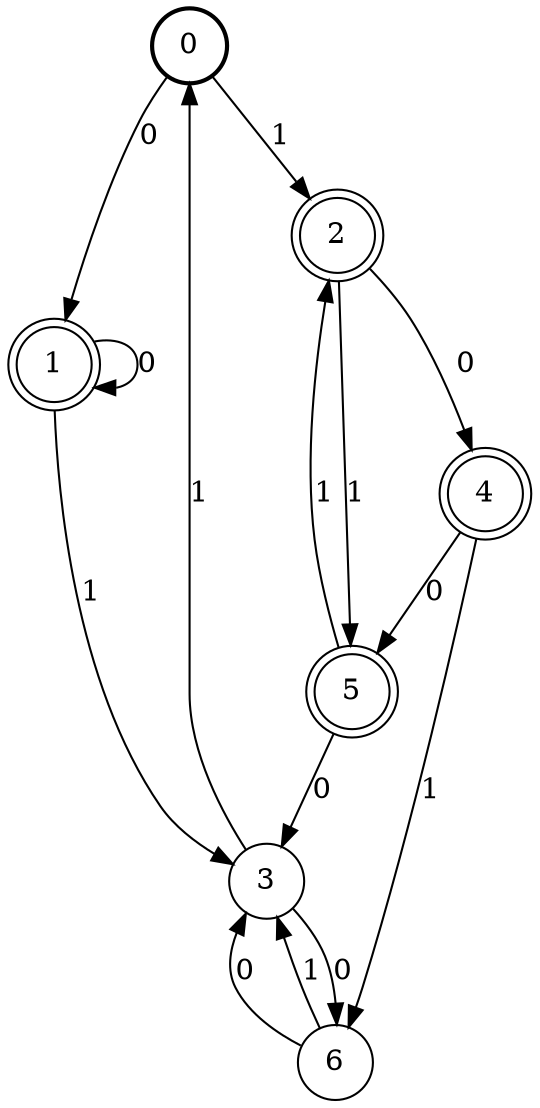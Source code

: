 digraph Automat {
    node [shape = circle];
    0 [style = "bold"];
    0 -> 1 [label = "0"];
    0 -> 2 [label = "1"];
    1 [peripheries=2]
    1 -> 1 [label = "0"];
    1 -> 3 [label = "1"];
    2 [peripheries=2]
    2 -> 4 [label = "0"];
    2 -> 5 [label = "1"];
    3 -> 6 [label = "0"];
    3 -> 0 [label = "1"];
    4 [peripheries=2]
    4 -> 5 [label = "0"];
    4 -> 6 [label = "1"];
    5 [peripheries=2]
    5 -> 3 [label = "0"];
    5 -> 2 [label = "1"];
    6 -> 3 [label = "0"];
    6 -> 3 [label = "1"];
}
